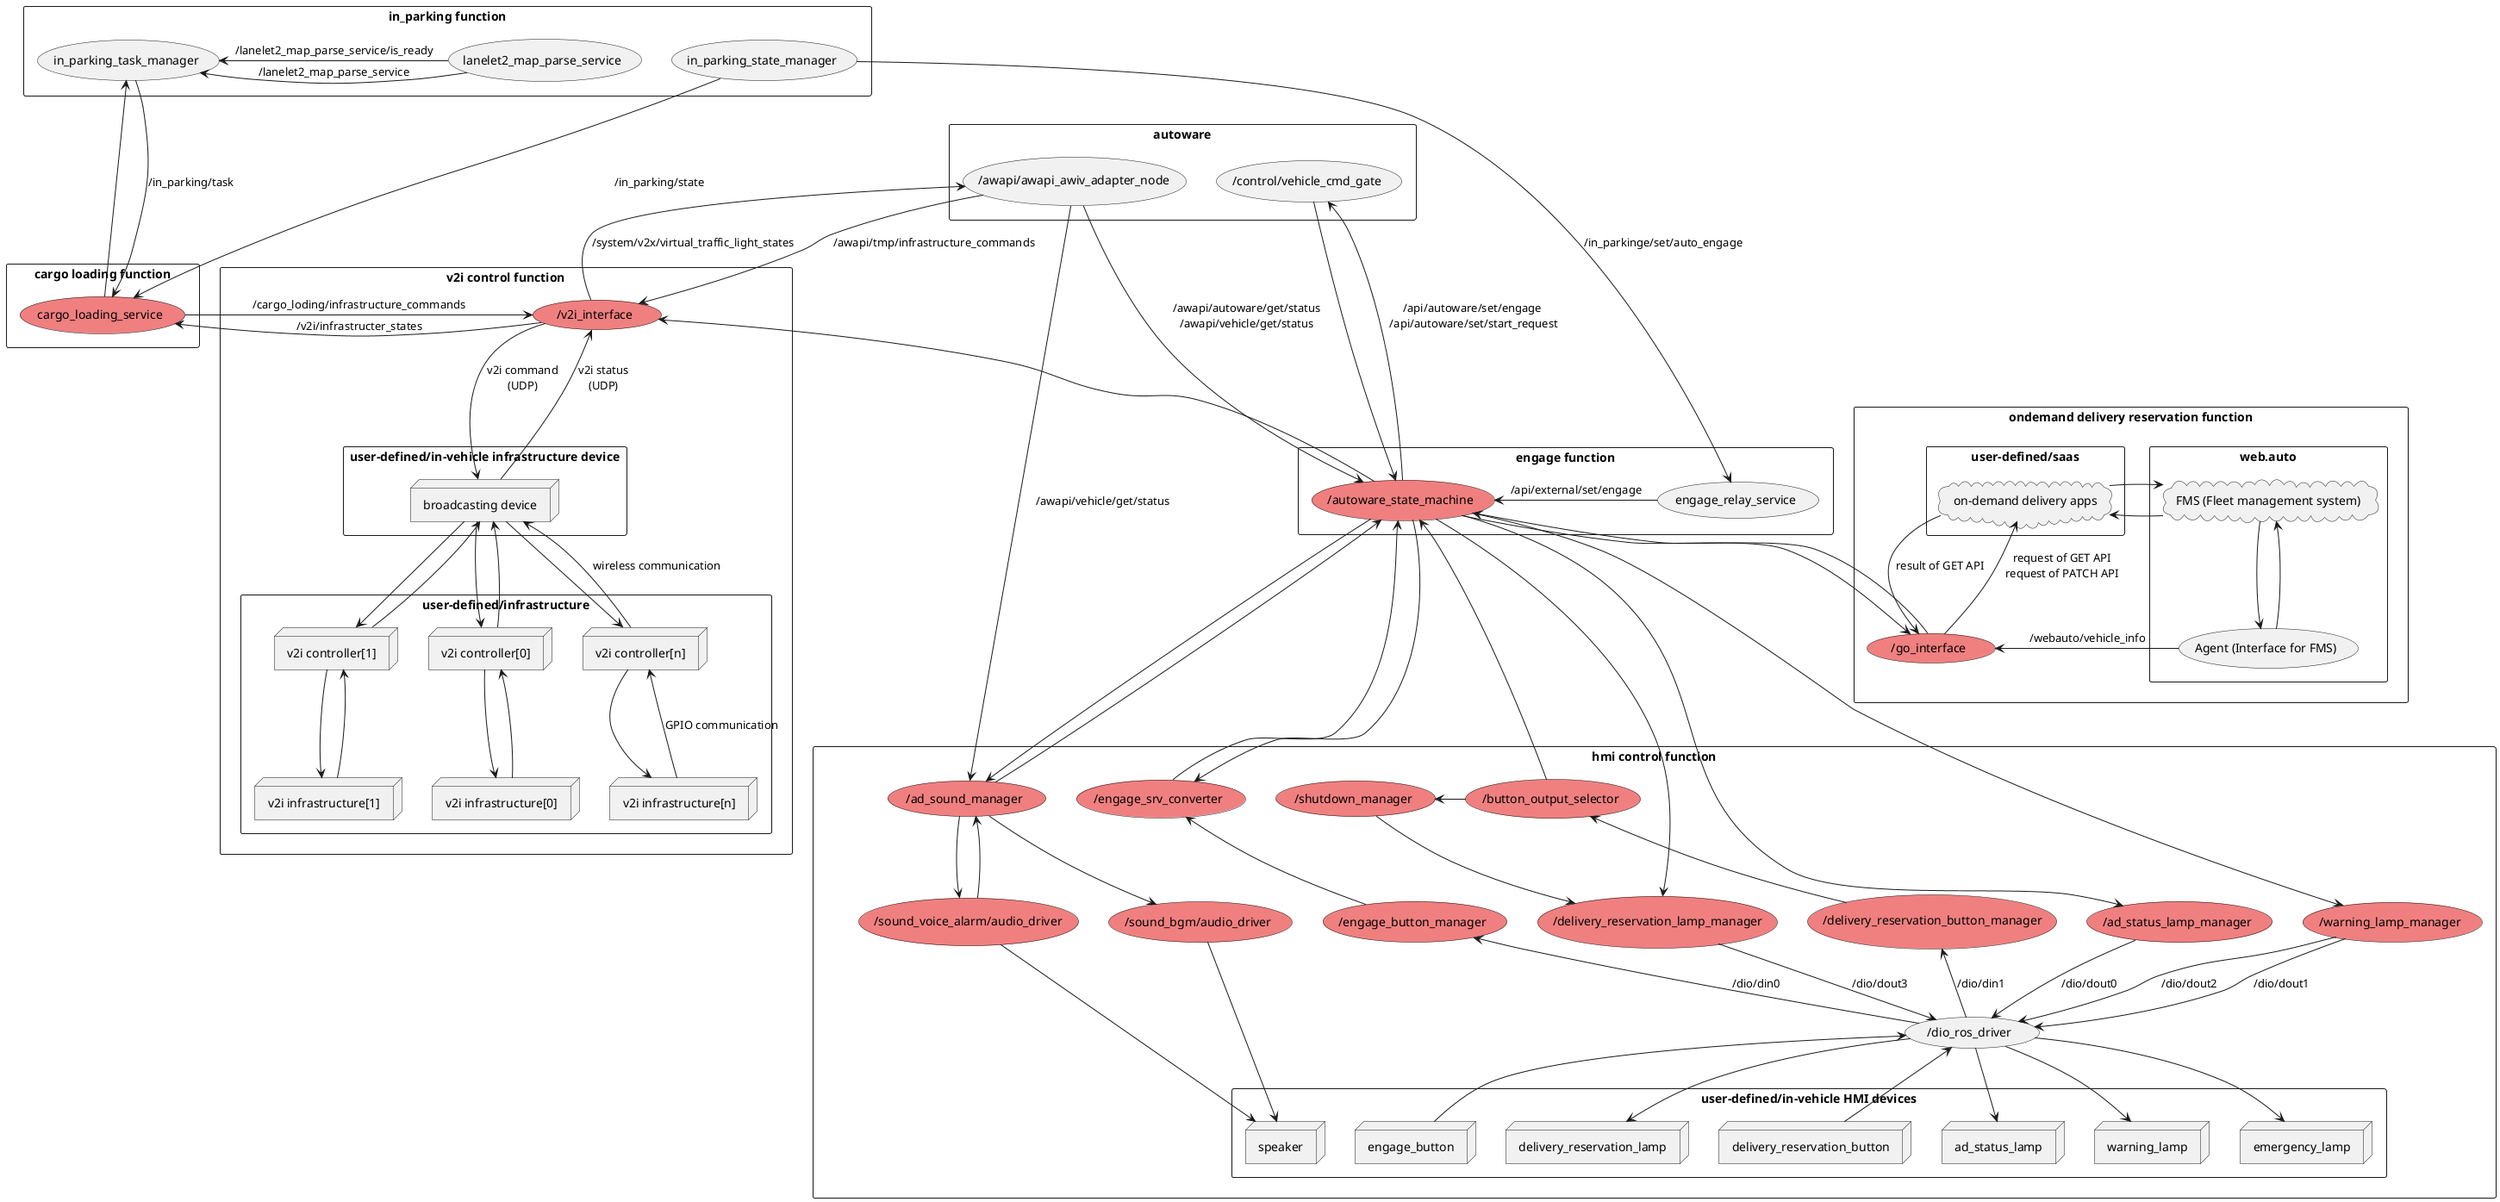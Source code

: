@startuml
rectangle "autoware" {
  usecase "/awapi/awapi_awiv_adapter_node"
  usecase "/control/vehicle_cmd_gate"
}

rectangle "v2i control function" {
  usecase "/v2i_interface" #LightCoral
  rectangle "user-defined/in-vehicle infrastructure device" {
    node "broadcasting device"
  }
  rectangle "user-defined/infrastructure" {
    node "v2i controller[0]" as v2ictl_0
    node "v2i controller[1]" as v2ictl_1
    node "v2i controller[n]" as v2ictl_n
    node "v2i infrastructure[0]" as v2ihw_0
    node "v2i infrastructure[1]" as v2ihw_1
    node "v2i infrastructure[n]" as v2ihw_n
  }
}

rectangle "in_parking function" {
    usecase "in_parking_state_manager"
    usecase "in_parking_task_manager"
    usecase "lanelet2_map_parse_service"
}

rectangle "engage function"{
    usecase "engage_relay_service"
    usecase "/autoware_state_machine" #LightCoral
}

rectangle "cargo loading function"{
  usecase "cargo_loading_service"  #LightCoral
}

rectangle "ondemand delivery reservation function" {
  rectangle "web.auto" {
    cloud "FMS (Fleet management system)" as FMS
    usecase "Agent (Interface for FMS)" as Agent
  }
  rectangle "user-defined/saas" {
    cloud "on-demand delivery apps" as DeliveryApp
  }
  usecase "/go_interface" #LightCoral
}


rectangle "hmi control function" {
  usecase "/ad_sound_manager" #LightCoral
  usecase "/sound_voice_alarm/audio_driver" #LightCoral
  usecase "/sound_bgm/audio_driver" #LightCoral
  usecase "/ad_status_lamp_manager" #LightCoral
  usecase "/engage_button_manager" #LightCoral
  usecase "/delivery_reservation_button_manager" #LightCoral
  usecase "/engage_srv_converter" #LightCoral
  usecase "/delivery_reservation_lamp_manager" #LightCoral
  usecase "/warning_lamp_manager" #LightCoral
  usecase "/button_output_selector" #LightCoral
  usecase "/shutdown_manager" #LightCoral

  usecase "/dio_ros_driver" as (/dio_ros_driver)

  rectangle "user-defined/in-vehicle HMI devices" {
    node "speaker"
    node "ad_status_lamp"
    node "warning_lamp"
    node "emergency_lamp"
    node "delivery_reservation_lamp"
    node "engage_button"
    node "delivery_reservation_button"
  }
}

(/autoware_state_machine) --> (/go_interface)
(/autoware_state_machine) <-- (/go_interface)

(cargo_loading_service) <-u- (in_parking_state_manager) :/in_parking/state
(cargo_loading_service) -u-> (in_parking_task_manager)
(cargo_loading_service) <--u- (in_parking_task_manager) :/in_parking/task
(in_parking_task_manager) <- (lanelet2_map_parse_service) : /lanelet2_map_parse_service
(in_parking_task_manager) <- (lanelet2_map_parse_service) : /lanelet2_map_parse_service/is_ready
(cargo_loading_service) -> (/v2i_interface) : /cargo_loding/infrastructure_commands
(cargo_loading_service) <- (/v2i_interface) :/v2i/infrastructer_states

(in_parking_state_manager) --> (engage_relay_service) : /in_parkinge/set/auto_engage
(engage_relay_service) -> (/autoware_state_machine) : /api/external/set/engage

(/v2i_interface) -[hidden] (/ad_sound_manager)
(/engage_srv_converter) -[hidden] (/v2i_interface)
(/ad_sound_manager) -[hidden] (/engage_srv_converter)
(broadcasting device) -[hidden] (speaker)

(/delivery_reservation_lamp_manager) --[hidden] (delivery_reservation_lamp)
(/ad_status_lamp_manager) --[hidden] (ad_status_lamp)
(/engage_button_manager) --[hidden] (engage_button)
(/warning_lamp_manager) --[hidden] (emergency_lamp)
(/warning_lamp_manager) ---[hidden] (warning_lamp)
(/ad_sound_manager) --[hidden] (speaker)

(/awapi/awapi_awiv_adapter_node) --> (/v2i_interface) : /awapi/tmp/infrastructure_commands
(/awapi/awapi_awiv_adapter_node) <-- (/v2i_interface) : /system/v2x/virtual_traffic_light_states
(/v2i_interface) --> (broadcasting device) : v2i command\n(UDP)
(/v2i_interface) <-- (broadcasting device) : v2i status\n(UDP)
(/v2i_interface) <--- (/autoware_state_machine)

(broadcasting device) --> (v2ictl_0)
(broadcasting device) <-- (v2ictl_0)
(broadcasting device) --> (v2ictl_1)
(broadcasting device) <-- (v2ictl_1)
(broadcasting device) --> (v2ictl_n)
(broadcasting device) <-- (v2ictl_n) : wireless communication

(/autoware_state_machine) --> (/ad_status_lamp_manager)
(/ad_status_lamp_manager) --> (/dio_ros_driver) : /dio/dout0

(/delivery_reservation_button_manager) <-- (/dio_ros_driver): /dio/din1
(/button_output_selector) <-- (/delivery_reservation_button_manager)
(/autoware_state_machine) <- (/button_output_selector)
(/shutdown_manager) <- (/button_output_selector)
(/engage_button_manager) <-- (/dio_ros_driver): /dio/din0
(/engage_srv_converter) <-- (/engage_button_manager)

(/autoware_state_machine) --> (/delivery_reservation_lamp_manager)
(/shutdown_manager) --> (/delivery_reservation_lamp_manager)
(/delivery_reservation_lamp_manager) --> (/dio_ros_driver) : /dio/dout3

(/autoware_state_machine) <-- (/engage_srv_converter)
(/autoware_state_machine) --> (/engage_srv_converter) 
(/control/vehicle_cmd_gate) <-- (/autoware_state_machine) : /api/autoware/set/engage\n /api/autoware/set/start_request
(/control/vehicle_cmd_gate) --> (/autoware_state_machine) 

(/awapi/awapi_awiv_adapter_node) -[hidden] (/control/vehicle_cmd_gate)
(/awapi/awapi_awiv_adapter_node) --> (/ad_sound_manager) : /awapi/vehicle/get/status
(/autoware_state_machine) ---> (/ad_sound_manager)
(/autoware_state_machine) <--- (/ad_sound_manager)
(/ad_sound_manager) --> (/sound_voice_alarm/audio_driver)
(/ad_sound_manager) <-- (/sound_voice_alarm/audio_driver)
(/ad_sound_manager) --> (/sound_bgm/audio_driver)
(/sound_voice_alarm/audio_driver) --> (speaker)
(/sound_bgm/audio_driver) --> (speaker)

(FMS) -> (DeliveryApp)
(FMS) <- (DeliveryApp)
(FMS) --> (Agent)
(FMS) <-- (Agent)
(Agent) -> (/go_interface) : /webauto/vehicle_info
(DeliveryApp) -->  (/go_interface) : result of GET API
(DeliveryApp) <-- (/go_interface) : request of GET API\nrequest of PATCH API

(broadcasting device) -[hidden] (v2ictl_1)
(v2ictl_0) -[hidden] (v2ictl_1)
(v2ictl_1) -[hidden] (v2ictl_n)
(v2ictl_n) --[hidden] (/ad_sound_manager)


(v2ictl_0) --> (v2ihw_0)
(v2ictl_0) <-- (v2ihw_0)
(v2ictl_1) --> (v2ihw_1)
(v2ictl_1) <-- (v2ihw_1)
(v2ictl_n) --> (v2ihw_n)
(v2ictl_n) <-- (v2ihw_n) : GPIO communication

(/autoware_state_machine) --> (/warning_lamp_manager)
(/warning_lamp_manager) --> (/dio_ros_driver) : /dio/dout2
(/warning_lamp_manager) --> (/dio_ros_driver) : /dio/dout1

(/dio_ros_driver) --> (ad_status_lamp)
(/dio_ros_driver) --> (warning_lamp)
(/dio_ros_driver) --> (emergency_lamp)
(/dio_ros_driver) --> (delivery_reservation_lamp)
(/dio_ros_driver) <-- (engage_button)
(/dio_ros_driver) <-- (delivery_reservation_button)

(/awapi/awapi_awiv_adapter_node) --> (/autoware_state_machine) : /awapi/autoware/get/status\n/awapi/vehicle/get/status

@enduml
